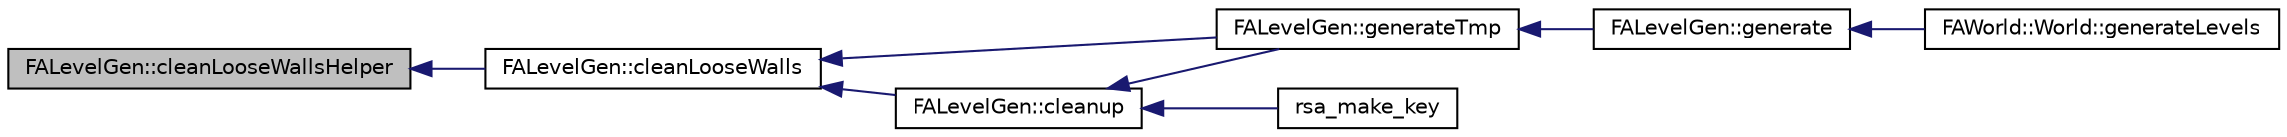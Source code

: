 digraph G
{
  edge [fontname="Helvetica",fontsize="10",labelfontname="Helvetica",labelfontsize="10"];
  node [fontname="Helvetica",fontsize="10",shape=record];
  rankdir="LR";
  Node1 [label="FALevelGen::cleanLooseWallsHelper",height=0.2,width=0.4,color="black", fillcolor="grey75", style="filled" fontcolor="black"];
  Node1 -> Node2 [dir="back",color="midnightblue",fontsize="10",style="solid",fontname="Helvetica"];
  Node2 [label="FALevelGen::cleanLooseWalls",height=0.2,width=0.4,color="black", fillcolor="white", style="filled",URL="$namespace_f_a_level_gen.html#a390fa115f23f6651f009d2dfcd639b98"];
  Node2 -> Node3 [dir="back",color="midnightblue",fontsize="10",style="solid",fontname="Helvetica"];
  Node3 [label="FALevelGen::cleanup",height=0.2,width=0.4,color="black", fillcolor="white", style="filled",URL="$namespace_f_a_level_gen.html#a65b24647f0db6ad38c4c66bb489be055"];
  Node3 -> Node4 [dir="back",color="midnightblue",fontsize="10",style="solid",fontname="Helvetica"];
  Node4 [label="FALevelGen::generateTmp",height=0.2,width=0.4,color="black", fillcolor="white", style="filled",URL="$namespace_f_a_level_gen.html#a3e67d9abf003b6628cc7f4421fef950b"];
  Node4 -> Node5 [dir="back",color="midnightblue",fontsize="10",style="solid",fontname="Helvetica"];
  Node5 [label="FALevelGen::generate",height=0.2,width=0.4,color="black", fillcolor="white", style="filled",URL="$namespace_f_a_level_gen.html#acf970d89560068907dc8e5f8a0511161"];
  Node5 -> Node6 [dir="back",color="midnightblue",fontsize="10",style="solid",fontname="Helvetica"];
  Node6 [label="FAWorld::World::generateLevels",height=0.2,width=0.4,color="black", fillcolor="white", style="filled",URL="$class_f_a_world_1_1_world.html#a5f2ca8c8743cc7689ba9227be88f9556"];
  Node3 -> Node7 [dir="back",color="midnightblue",fontsize="10",style="solid",fontname="Helvetica"];
  Node7 [label="rsa_make_key",height=0.2,width=0.4,color="black", fillcolor="white", style="filled",URL="$rsa__make__key_8c.html#aece58b13922a56a3fbcce677333dad9a"];
  Node2 -> Node4 [dir="back",color="midnightblue",fontsize="10",style="solid",fontname="Helvetica"];
}
